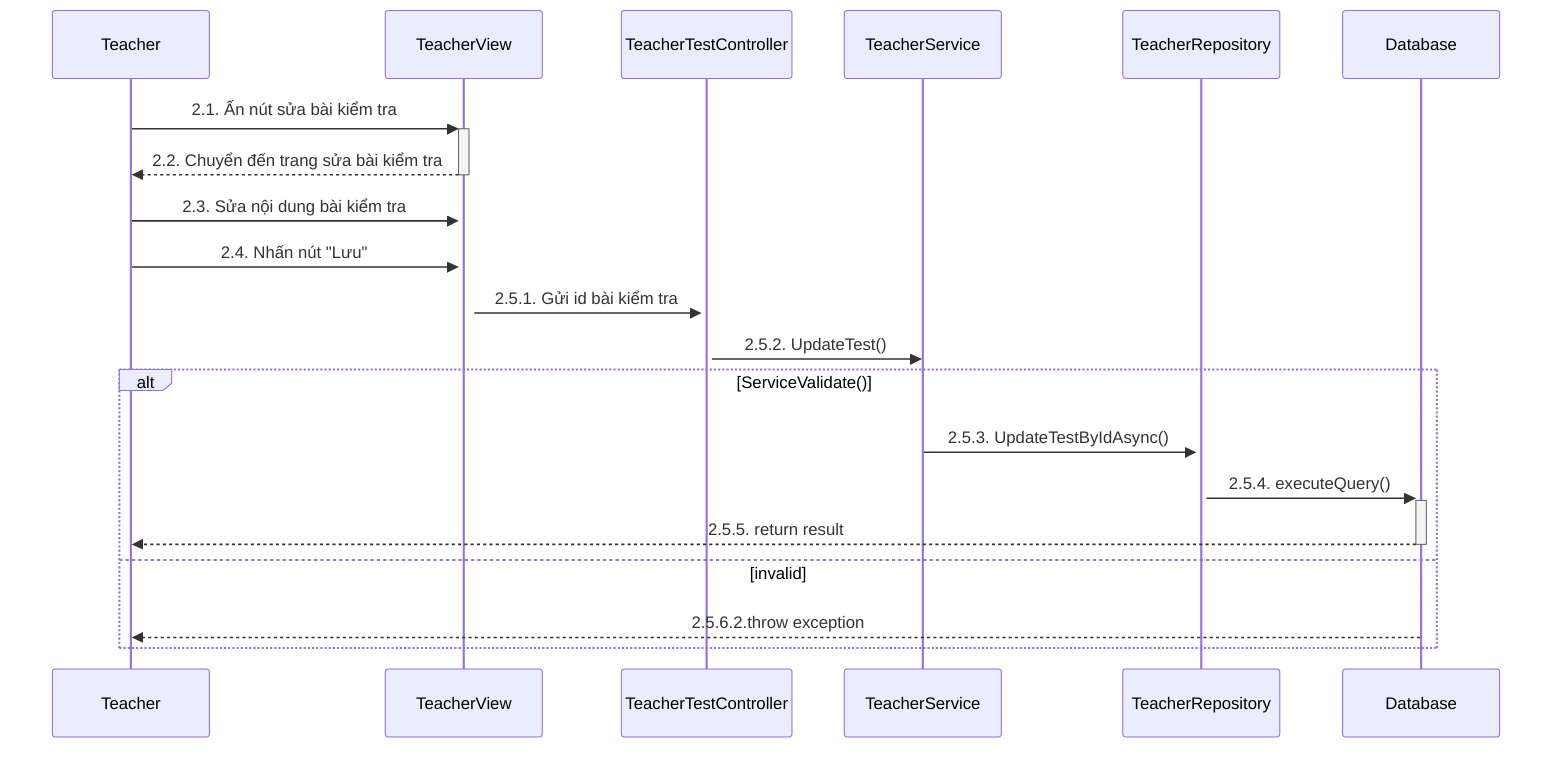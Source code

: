sequenceDiagram
    participant Teacher
    participant TeacherView
    participant TeacherTestController
    participant TeacherService
    participant TeacherRepository
    participant Database

    Teacher->>+TeacherView: 2.1. Ấn nút sửa bài kiểm tra
    TeacherView-->>-Teacher: 2.2. Chuyển đến trang sửa bài kiểm tra
    Teacher->>+TeacherView: 2.3. Sửa nội dung bài kiểm tra
    Teacher->>+TeacherView: 2.4. Nhấn nút "Lưu"
    TeacherView->>+TeacherTestController: 2.5.1. Gửi id bài kiểm tra
    TeacherTestController->>TeacherService: 2.5.2. UpdateTest()
    alt ServiceValidate()
        TeacherService->>+TeacherRepository: 2.5.3. UpdateTestByIdAsync()
        TeacherRepository->>+Database: 2.5.4. executeQuery()

        Database-->>-Teacher: 2.5.5. return result
    else invalid
         Database-->>Teacher: 2.5.6.2.throw exception
    end